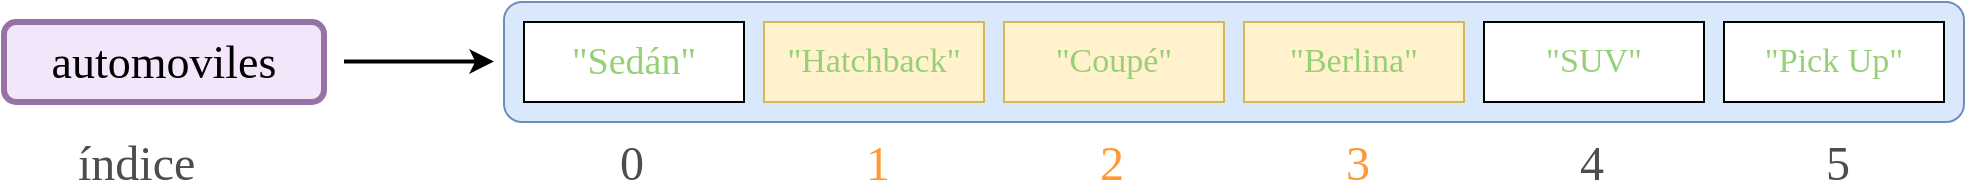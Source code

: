 <mxfile version="14.9.6" type="device"><diagram id="CZdY7CtGrKhzmkFzMvzD" name="Page-1"><mxGraphModel dx="1364" dy="816" grid="1" gridSize="10" guides="1" tooltips="1" connect="1" arrows="1" fold="1" page="1" pageScale="1" pageWidth="850" pageHeight="1100" math="0" shadow="0"><root><mxCell id="0"/><mxCell id="1" parent="0"/><mxCell id="p55Xno2IRqwy21-OCikJ-1" value="" style="rounded=1;whiteSpace=wrap;html=1;fillColor=#dae8fc;strokeColor=#6c8ebf;" parent="1" vertex="1"><mxGeometry x="310" y="250" width="730" height="60" as="geometry"/></mxCell><mxCell id="bCf09pyPZErFV4oS7SNd-6" style="edgeStyle=orthogonalEdgeStyle;rounded=0;orthogonalLoop=1;jettySize=auto;html=1;strokeWidth=2;" parent="1" edge="1"><mxGeometry relative="1" as="geometry"><mxPoint x="305" y="279.76" as="targetPoint"/><mxPoint x="230" y="279.76" as="sourcePoint"/></mxGeometry></mxCell><mxCell id="bCf09pyPZErFV4oS7SNd-7" value="&lt;span style=&quot;font-size: 23px&quot;&gt;automoviles&lt;/span&gt;" style="rounded=1;whiteSpace=wrap;html=1;fontFamily=Cascadia Code;fontSource=https%3A%2F%2Ffonts.googleapis.com%2Fcss%3Ffamily%3DCascadia%2BCode;strokeColor=#9673a6;strokeWidth=3;fillColor=#F3E6FA;" parent="1" vertex="1"><mxGeometry x="60" y="260" width="160" height="40" as="geometry"/></mxCell><mxCell id="RLmSoWUlbvDOE9QrlRxC-2" value="&lt;span style=&quot;color: rgb(151 , 208 , 119) ; font-family: &amp;#34;cascadia code&amp;#34;&quot;&gt;&lt;font style=&quot;font-size: 19px&quot;&gt;&quot;Sedán&quot;&lt;/font&gt;&lt;/span&gt;" style="rounded=0;whiteSpace=wrap;html=1;" parent="1" vertex="1"><mxGeometry x="320" y="260" width="110" height="40" as="geometry"/></mxCell><mxCell id="RLmSoWUlbvDOE9QrlRxC-3" value="&lt;span style=&quot;color: rgb(151 , 208 , 119) ; font-family: &amp;#34;cascadia code&amp;#34;&quot;&gt;&lt;font style=&quot;font-size: 17px&quot;&gt;&quot;Hatchback&quot;&lt;/font&gt;&lt;/span&gt;" style="rounded=0;whiteSpace=wrap;html=1;fillColor=#fff2cc;strokeColor=#d6b656;" parent="1" vertex="1"><mxGeometry x="440" y="260" width="110" height="40" as="geometry"/></mxCell><mxCell id="RLmSoWUlbvDOE9QrlRxC-4" value="&lt;span style=&quot;color: rgb(151 , 208 , 119) ; font-family: &amp;#34;cascadia code&amp;#34;&quot;&gt;&lt;font style=&quot;font-size: 17px&quot;&gt;&quot;Coupé&quot;&lt;/font&gt;&lt;/span&gt;" style="rounded=0;whiteSpace=wrap;html=1;fillColor=#fff2cc;strokeColor=#d6b656;" parent="1" vertex="1"><mxGeometry x="560" y="260" width="110" height="40" as="geometry"/></mxCell><mxCell id="RLmSoWUlbvDOE9QrlRxC-5" value="&lt;span style=&quot;color: rgb(151 , 208 , 119) ; font-family: &amp;#34;cascadia code&amp;#34;&quot;&gt;&lt;font style=&quot;font-size: 17px&quot;&gt;&quot;Berlina&quot;&lt;/font&gt;&lt;/span&gt;" style="rounded=0;whiteSpace=wrap;html=1;fillColor=#fff2cc;strokeColor=#d6b656;" parent="1" vertex="1"><mxGeometry x="680" y="260" width="110" height="40" as="geometry"/></mxCell><mxCell id="RLmSoWUlbvDOE9QrlRxC-6" value="&lt;span style=&quot;color: rgb(151 , 208 , 119) ; font-family: &amp;#34;cascadia code&amp;#34;&quot;&gt;&lt;font style=&quot;font-size: 17px&quot;&gt;&quot;SUV&quot;&lt;/font&gt;&lt;/span&gt;" style="rounded=0;whiteSpace=wrap;html=1;" parent="1" vertex="1"><mxGeometry x="800" y="260" width="110" height="40" as="geometry"/></mxCell><mxCell id="RLmSoWUlbvDOE9QrlRxC-7" value="&lt;span style=&quot;color: rgb(151 , 208 , 119) ; font-family: &amp;#34;cascadia code&amp;#34;&quot;&gt;&lt;font style=&quot;font-size: 17px&quot;&gt;&quot;Pick Up&quot;&lt;/font&gt;&lt;/span&gt;" style="rounded=0;whiteSpace=wrap;html=1;" parent="1" vertex="1"><mxGeometry x="920" y="260" width="110" height="40" as="geometry"/></mxCell><mxCell id="RLmSoWUlbvDOE9QrlRxC-9" value="&lt;div style=&quot;text-align: center&quot;&gt;&lt;font face=&quot;cascadia code&quot; style=&quot;font-size: 24px&quot;&gt;0&lt;/font&gt;&lt;/div&gt;" style="text;whiteSpace=wrap;html=1;fontColor=#4D4D4D;" parent="1" vertex="1"><mxGeometry x="366.25" y="310" width="15" height="30" as="geometry"/></mxCell><mxCell id="RLmSoWUlbvDOE9QrlRxC-11" value="&lt;div style=&quot;text-align: center&quot;&gt;&lt;font face=&quot;cascadia code&quot; style=&quot;font-size: 24px&quot; color=&quot;#ff9933&quot;&gt;1&lt;/font&gt;&lt;/div&gt;" style="text;whiteSpace=wrap;html=1;" parent="1" vertex="1"><mxGeometry x="488.75" y="310" width="15" height="30" as="geometry"/></mxCell><mxCell id="RLmSoWUlbvDOE9QrlRxC-12" value="&lt;div style=&quot;text-align: center&quot;&gt;&lt;font face=&quot;cascadia code&quot; color=&quot;#ff9933&quot;&gt;&lt;span style=&quot;font-size: 24px&quot;&gt;2&lt;/span&gt;&lt;/font&gt;&lt;/div&gt;" style="text;whiteSpace=wrap;html=1;" parent="1" vertex="1"><mxGeometry x="606.25" y="310" width="15" height="30" as="geometry"/></mxCell><mxCell id="RLmSoWUlbvDOE9QrlRxC-13" value="&lt;div style=&quot;text-align: center&quot;&gt;&lt;font face=&quot;cascadia code&quot; style=&quot;font-size: 24px&quot;&gt;3&lt;/font&gt;&lt;/div&gt;" style="text;whiteSpace=wrap;html=1;fontColor=#FF9933;" parent="1" vertex="1"><mxGeometry x="728.75" y="310" width="15" height="30" as="geometry"/></mxCell><mxCell id="RLmSoWUlbvDOE9QrlRxC-14" value="&lt;div style=&quot;text-align: center&quot;&gt;&lt;font color=&quot;#4d4d4d&quot; face=&quot;cascadia code&quot;&gt;&lt;span style=&quot;font-size: 24px&quot;&gt;4&lt;/span&gt;&lt;/font&gt;&lt;/div&gt;" style="text;whiteSpace=wrap;html=1;" parent="1" vertex="1"><mxGeometry x="846.25" y="310" width="15" height="30" as="geometry"/></mxCell><mxCell id="RLmSoWUlbvDOE9QrlRxC-15" value="&lt;div style=&quot;text-align: center&quot;&gt;&lt;font color=&quot;#4d4d4d&quot; face=&quot;cascadia code&quot;&gt;&lt;span style=&quot;font-size: 24px&quot;&gt;5&lt;/span&gt;&lt;/font&gt;&lt;/div&gt;" style="text;whiteSpace=wrap;html=1;" parent="1" vertex="1"><mxGeometry x="968.75" y="310" width="15" height="30" as="geometry"/></mxCell><mxCell id="RLmSoWUlbvDOE9QrlRxC-16" value="&lt;div style=&quot;text-align: center&quot;&gt;&lt;font color=&quot;#4d4d4d&quot; face=&quot;cascadia code&quot; style=&quot;font-size: 24px&quot;&gt;índice&lt;/font&gt;&lt;/div&gt;" style="text;whiteSpace=wrap;html=1;" parent="1" vertex="1"><mxGeometry x="95" y="310" width="90" height="30" as="geometry"/></mxCell></root></mxGraphModel></diagram></mxfile>